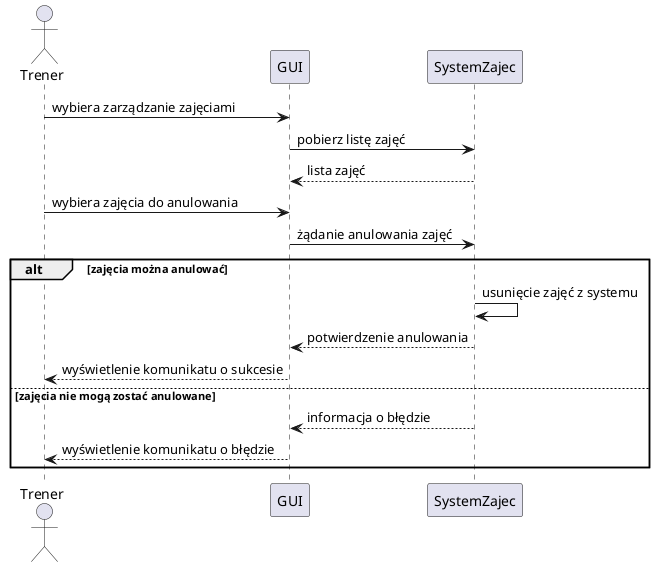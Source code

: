 @startuml
actor Trener
participant GUI
participant SystemZajec

Trener -> GUI: wybiera zarządzanie zajęciami
GUI -> SystemZajec: pobierz listę zajęć
SystemZajec --> GUI: lista zajęć
Trener -> GUI: wybiera zajęcia do anulowania
GUI -> SystemZajec: żądanie anulowania zajęć

alt zajęcia można anulować
    SystemZajec -> SystemZajec: usunięcie zajęć z systemu
    SystemZajec --> GUI: potwierdzenie anulowania
    GUI --> Trener: wyświetlenie komunikatu o sukcesie
else zajęcia nie mogą zostać anulowane
    SystemZajec --> GUI: informacja o błędzie
    GUI --> Trener: wyświetlenie komunikatu o błędzie
end
@enduml